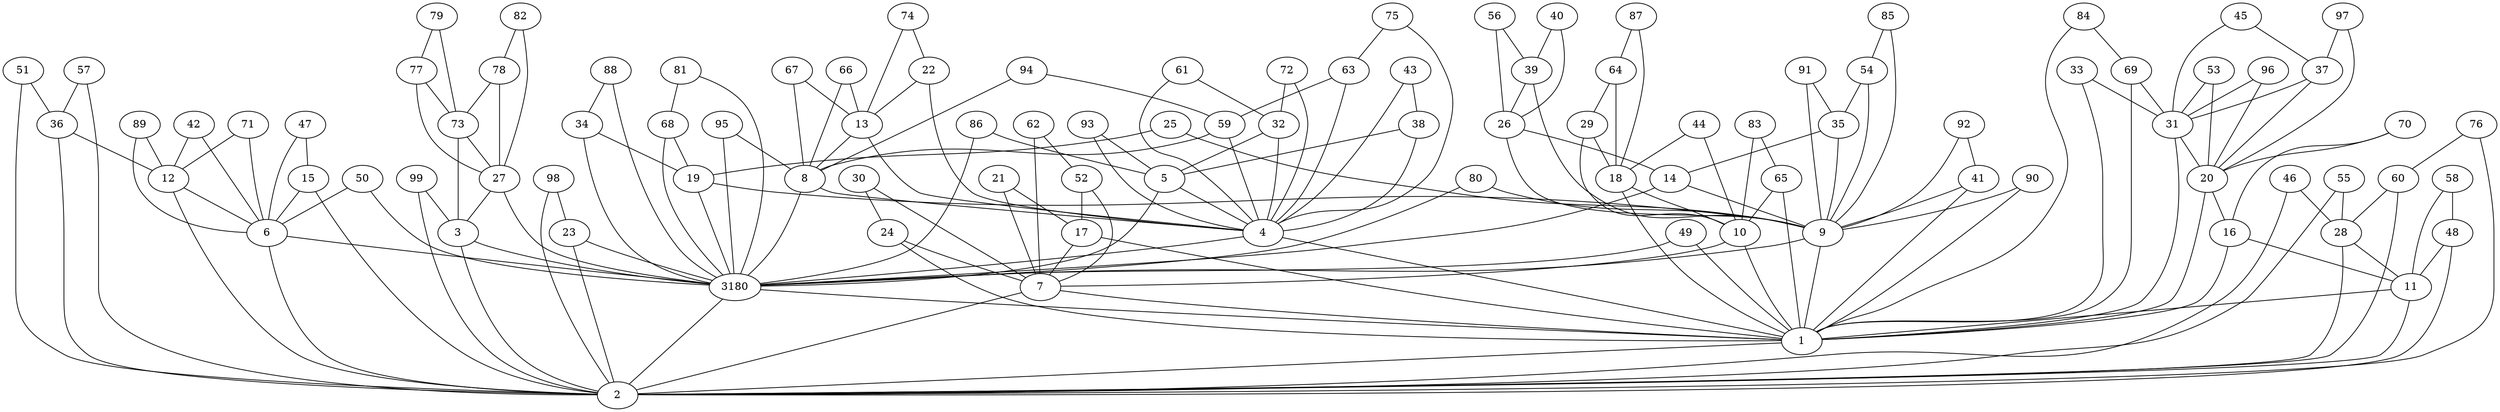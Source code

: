 graph {
    3180 []
    1 []
    2 []
    3 []
    4 []
    5 []
    6 []
    7 []
    8 []
    9 []
    10 []
    11 []
    12 []
    13 []
    14 []
    15 []
    16 []
    17 []
    18 []
    19 []
    20 []
    21 []
    22 []
    23 []
    24 []
    25 []
    26 []
    27 []
    28 []
    29 []
    30 []
    31 []
    32 []
    33 []
    34 []
    35 []
    36 []
    37 []
    38 []
    39 []
    40 []
    41 []
    42 []
    43 []
    44 []
    45 []
    46 []
    47 []
    48 []
    49 []
    50 []
    51 []
    52 []
    53 []
    54 []
    55 []
    56 []
    57 []
    58 []
    59 []
    60 []
    61 []
    62 []
    63 []
    64 []
    65 []
    66 []
    67 []
    68 []
    69 []
    70 []
    71 []
    72 []
    73 []
    74 []
    75 []
    76 []
    77 []
    78 []
    79 []
    80 []
    81 []
    82 []
    83 []
    84 []
    85 []
    86 []
    87 []
    88 []
    89 []
    90 []
    91 []
    92 []
    93 []
    94 []
    95 []
    96 []
    97 []
    98 []
    99 []
    3180 -- 1
    1 -- 2
    2 -- 3180
    3 -- 2
    3 -- 3180
    4 -- 3180
    4 -- 1
    5 -- 4
    5 -- 3180
    6 -- 2
    6 -- 3180
    7 -- 1
    7 -- 2
    8 -- 4
    8 -- 3180
    9 -- 3180
    9 -- 1
    10 -- 7
    10 -- 1
    11 -- 1
    11 -- 2
    12 -- 6
    12 -- 2
    13 -- 8
    13 -- 4
    14 -- 9
    14 -- 3180
    15 -- 6
    15 -- 2
    16 -- 11
    16 -- 1
    17 -- 7
    17 -- 1
    18 -- 10
    18 -- 1
    19 -- 9
    19 -- 3180
    20 -- 16
    20 -- 1
    21 -- 17
    21 -- 7
    22 -- 13
    22 -- 4
    23 -- 2
    23 -- 3180
    24 -- 7
    24 -- 1
    25 -- 19
    25 -- 9
    26 -- 14
    26 -- 9
    27 -- 3
    27 -- 3180
    28 -- 11
    28 -- 2
    29 -- 18
    29 -- 10
    30 -- 24
    30 -- 7
    31 -- 20
    31 -- 1
    32 -- 5
    32 -- 4
    33 -- 31
    33 -- 1
    34 -- 19
    34 -- 3180
    35 -- 14
    35 -- 9
    36 -- 12
    36 -- 2
    37 -- 31
    37 -- 20
    38 -- 5
    38 -- 4
    39 -- 26
    39 -- 9
    40 -- 39
    40 -- 26
    41 -- 9
    41 -- 1
    42 -- 12
    42 -- 6
    43 -- 38
    43 -- 4
    44 -- 18
    44 -- 10
    45 -- 37
    45 -- 31
    46 -- 28
    46 -- 2
    47 -- 15
    47 -- 6
    48 -- 11
    48 -- 2
    49 -- 3180
    49 -- 1
    50 -- 6
    50 -- 3180
    51 -- 36
    51 -- 2
    52 -- 17
    52 -- 7
    53 -- 31
    53 -- 20
    54 -- 35
    54 -- 9
    55 -- 28
    55 -- 2
    56 -- 39
    56 -- 26
    57 -- 36
    57 -- 2
    58 -- 48
    58 -- 11
    59 -- 8
    59 -- 4
    60 -- 28
    60 -- 2
    61 -- 32
    61 -- 4
    62 -- 52
    62 -- 7
    63 -- 59
    63 -- 4
    64 -- 29
    64 -- 18
    65 -- 10
    65 -- 1
    66 -- 13
    66 -- 8
    67 -- 13
    67 -- 8
    68 -- 19
    68 -- 3180
    69 -- 31
    69 -- 1
    70 -- 20
    70 -- 16
    71 -- 12
    71 -- 6
    72 -- 32
    72 -- 4
    73 -- 27
    73 -- 3
    74 -- 22
    74 -- 13
    75 -- 63
    75 -- 4
    76 -- 60
    76 -- 2
    77 -- 73
    77 -- 27
    78 -- 73
    78 -- 27
    79 -- 77
    79 -- 73
    80 -- 9
    80 -- 3180
    81 -- 68
    81 -- 3180
    82 -- 78
    82 -- 27
    83 -- 65
    83 -- 10
    84 -- 69
    84 -- 1
    85 -- 54
    85 -- 9
    86 -- 5
    86 -- 3180
    87 -- 64
    87 -- 18
    88 -- 34
    88 -- 3180
    89 -- 12
    89 -- 6
    90 -- 9
    90 -- 1
    91 -- 35
    91 -- 9
    92 -- 41
    92 -- 9
    93 -- 5
    93 -- 4
    94 -- 59
    94 -- 8
    95 -- 8
    95 -- 3180
    96 -- 31
    96 -- 20
    97 -- 37
    97 -- 20
    98 -- 23
    98 -- 2
    99 -- 3
    99 -- 2
}
